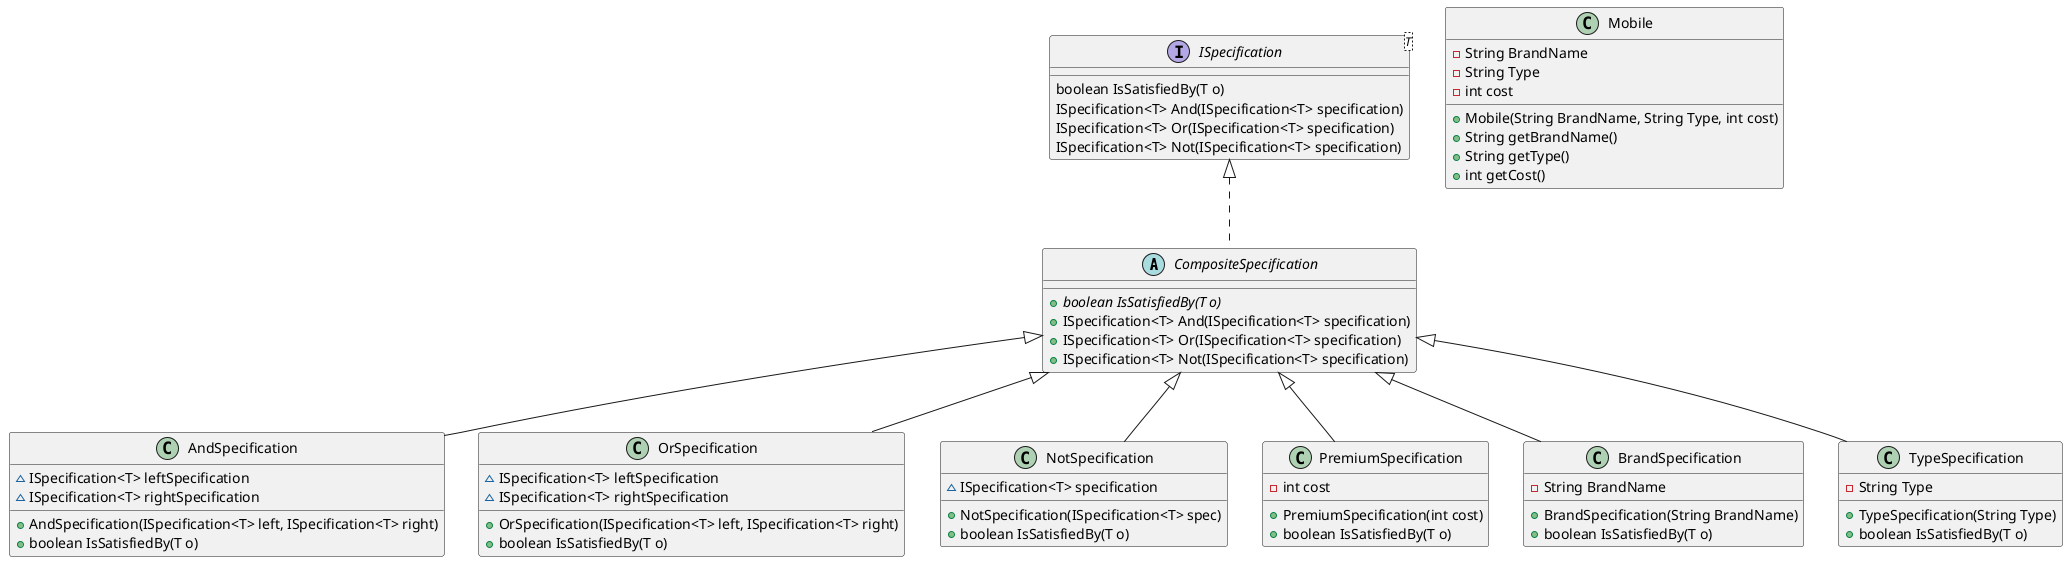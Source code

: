@startuml


abstract class CompositeSpecification {
	+{abstract}boolean IsSatisfiedBy(T o)
	+ISpecification<T> And(ISpecification<T> specification)
	+ISpecification<T> Or(ISpecification<T> specification)
	+ISpecification<T> Not(ISpecification<T> specification)
}
interface "ISpecification<T>" as ISpecification_T_ {
boolean IsSatisfiedBy(T o)
	ISpecification<T> And(ISpecification<T> specification)
	ISpecification<T> Or(ISpecification<T> specification)
	ISpecification<T> Not(ISpecification<T> specification)
}
ISpecification_T_ <|.. CompositeSpecification

class AndSpecification {
	~ISpecification<T> leftSpecification
	~ISpecification<T> rightSpecification
	+AndSpecification(ISpecification<T> left, ISpecification<T> right)
	+boolean IsSatisfiedBy(T o)
}
CompositeSpecification <|-- AndSpecification


class OrSpecification {
	~ISpecification<T> leftSpecification
	~ISpecification<T> rightSpecification
	+OrSpecification(ISpecification<T> left, ISpecification<T> right)
	+boolean IsSatisfiedBy(T o)
}
CompositeSpecification <|-- OrSpecification

class NotSpecification {
	~ISpecification<T> specification
	+NotSpecification(ISpecification<T> spec)
	+boolean IsSatisfiedBy(T o)
}

CompositeSpecification <|-- NotSpecification

class PremiumSpecification {
	-int cost
	+PremiumSpecification(int cost)
	+boolean IsSatisfiedBy(T o)
}

CompositeSpecification <|-- PremiumSpecification

class Mobile {
	-String BrandName
	-String Type
	-int cost
	+Mobile(String BrandName, String Type, int cost)
	+String getBrandName()
	+String getType()
	+int getCost()
}

class BrandSpecification {
	-String BrandName
	+BrandSpecification(String BrandName)
	+boolean IsSatisfiedBy(T o)
}
CompositeSpecification <|-- BrandSpecification

class TypeSpecification {
	-String Type
	+TypeSpecification(String Type)
	+boolean IsSatisfiedBy(T o)
}
CompositeSpecification <|-- TypeSpecification

@enduml
